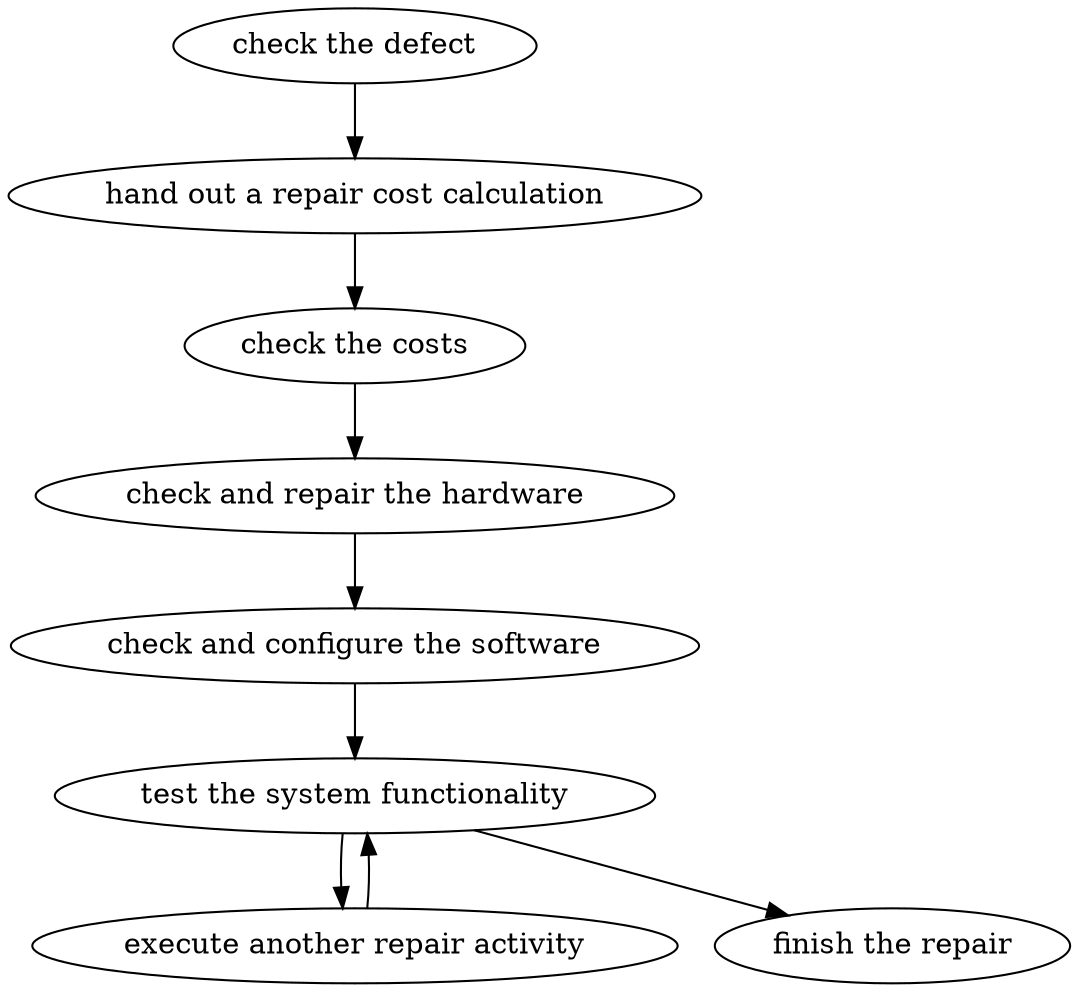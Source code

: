 strict digraph "doc-1.2" {
	graph [name="doc-1.2"];
	"check the defect"	[attrs="{'type': 'Activity', 'label': 'check the defect'}"];
	"hand out a repair cost calculation"	[attrs="{'type': 'Activity', 'label': 'hand out a repair cost calculation'}"];
	"check the defect" -> "hand out a repair cost calculation"	[attrs="{'type': 'flow', 'label': 'flow'}"];
	"check the costs"	[attrs="{'type': 'Activity', 'label': 'check the costs'}"];
	"hand out a repair cost calculation" -> "check the costs"	[attrs="{'type': 'flow', 'label': 'flow'}"];
	"check and repair the hardware"	[attrs="{'type': 'Activity', 'label': 'check and repair the hardware'}"];
	"check the costs" -> "check and repair the hardware"	[attrs="{'type': 'flow', 'label': 'flow'}"];
	"check and configure the software"	[attrs="{'type': 'Activity', 'label': 'check and configure the software'}"];
	"check and repair the hardware" -> "check and configure the software"	[attrs="{'type': 'flow', 'label': 'flow'}"];
	"test the system functionality"	[attrs="{'type': 'Activity', 'label': 'test the system functionality'}"];
	"check and configure the software" -> "test the system functionality"	[attrs="{'type': 'flow', 'label': 'flow'}"];
	"execute another repair activity"	[attrs="{'type': 'Activity', 'label': 'execute another repair activity'}"];
	"test the system functionality" -> "execute another repair activity"	[attrs="{'type': 'flow', 'label': 'flow'}"];
	"finish the repair"	[attrs="{'type': 'Activity', 'label': 'finish the repair'}"];
	"test the system functionality" -> "finish the repair"	[attrs="{'type': 'flow', 'label': 'flow'}"];
	"execute another repair activity" -> "test the system functionality"	[attrs="{'type': 'flow', 'label': 'flow'}"];
}
